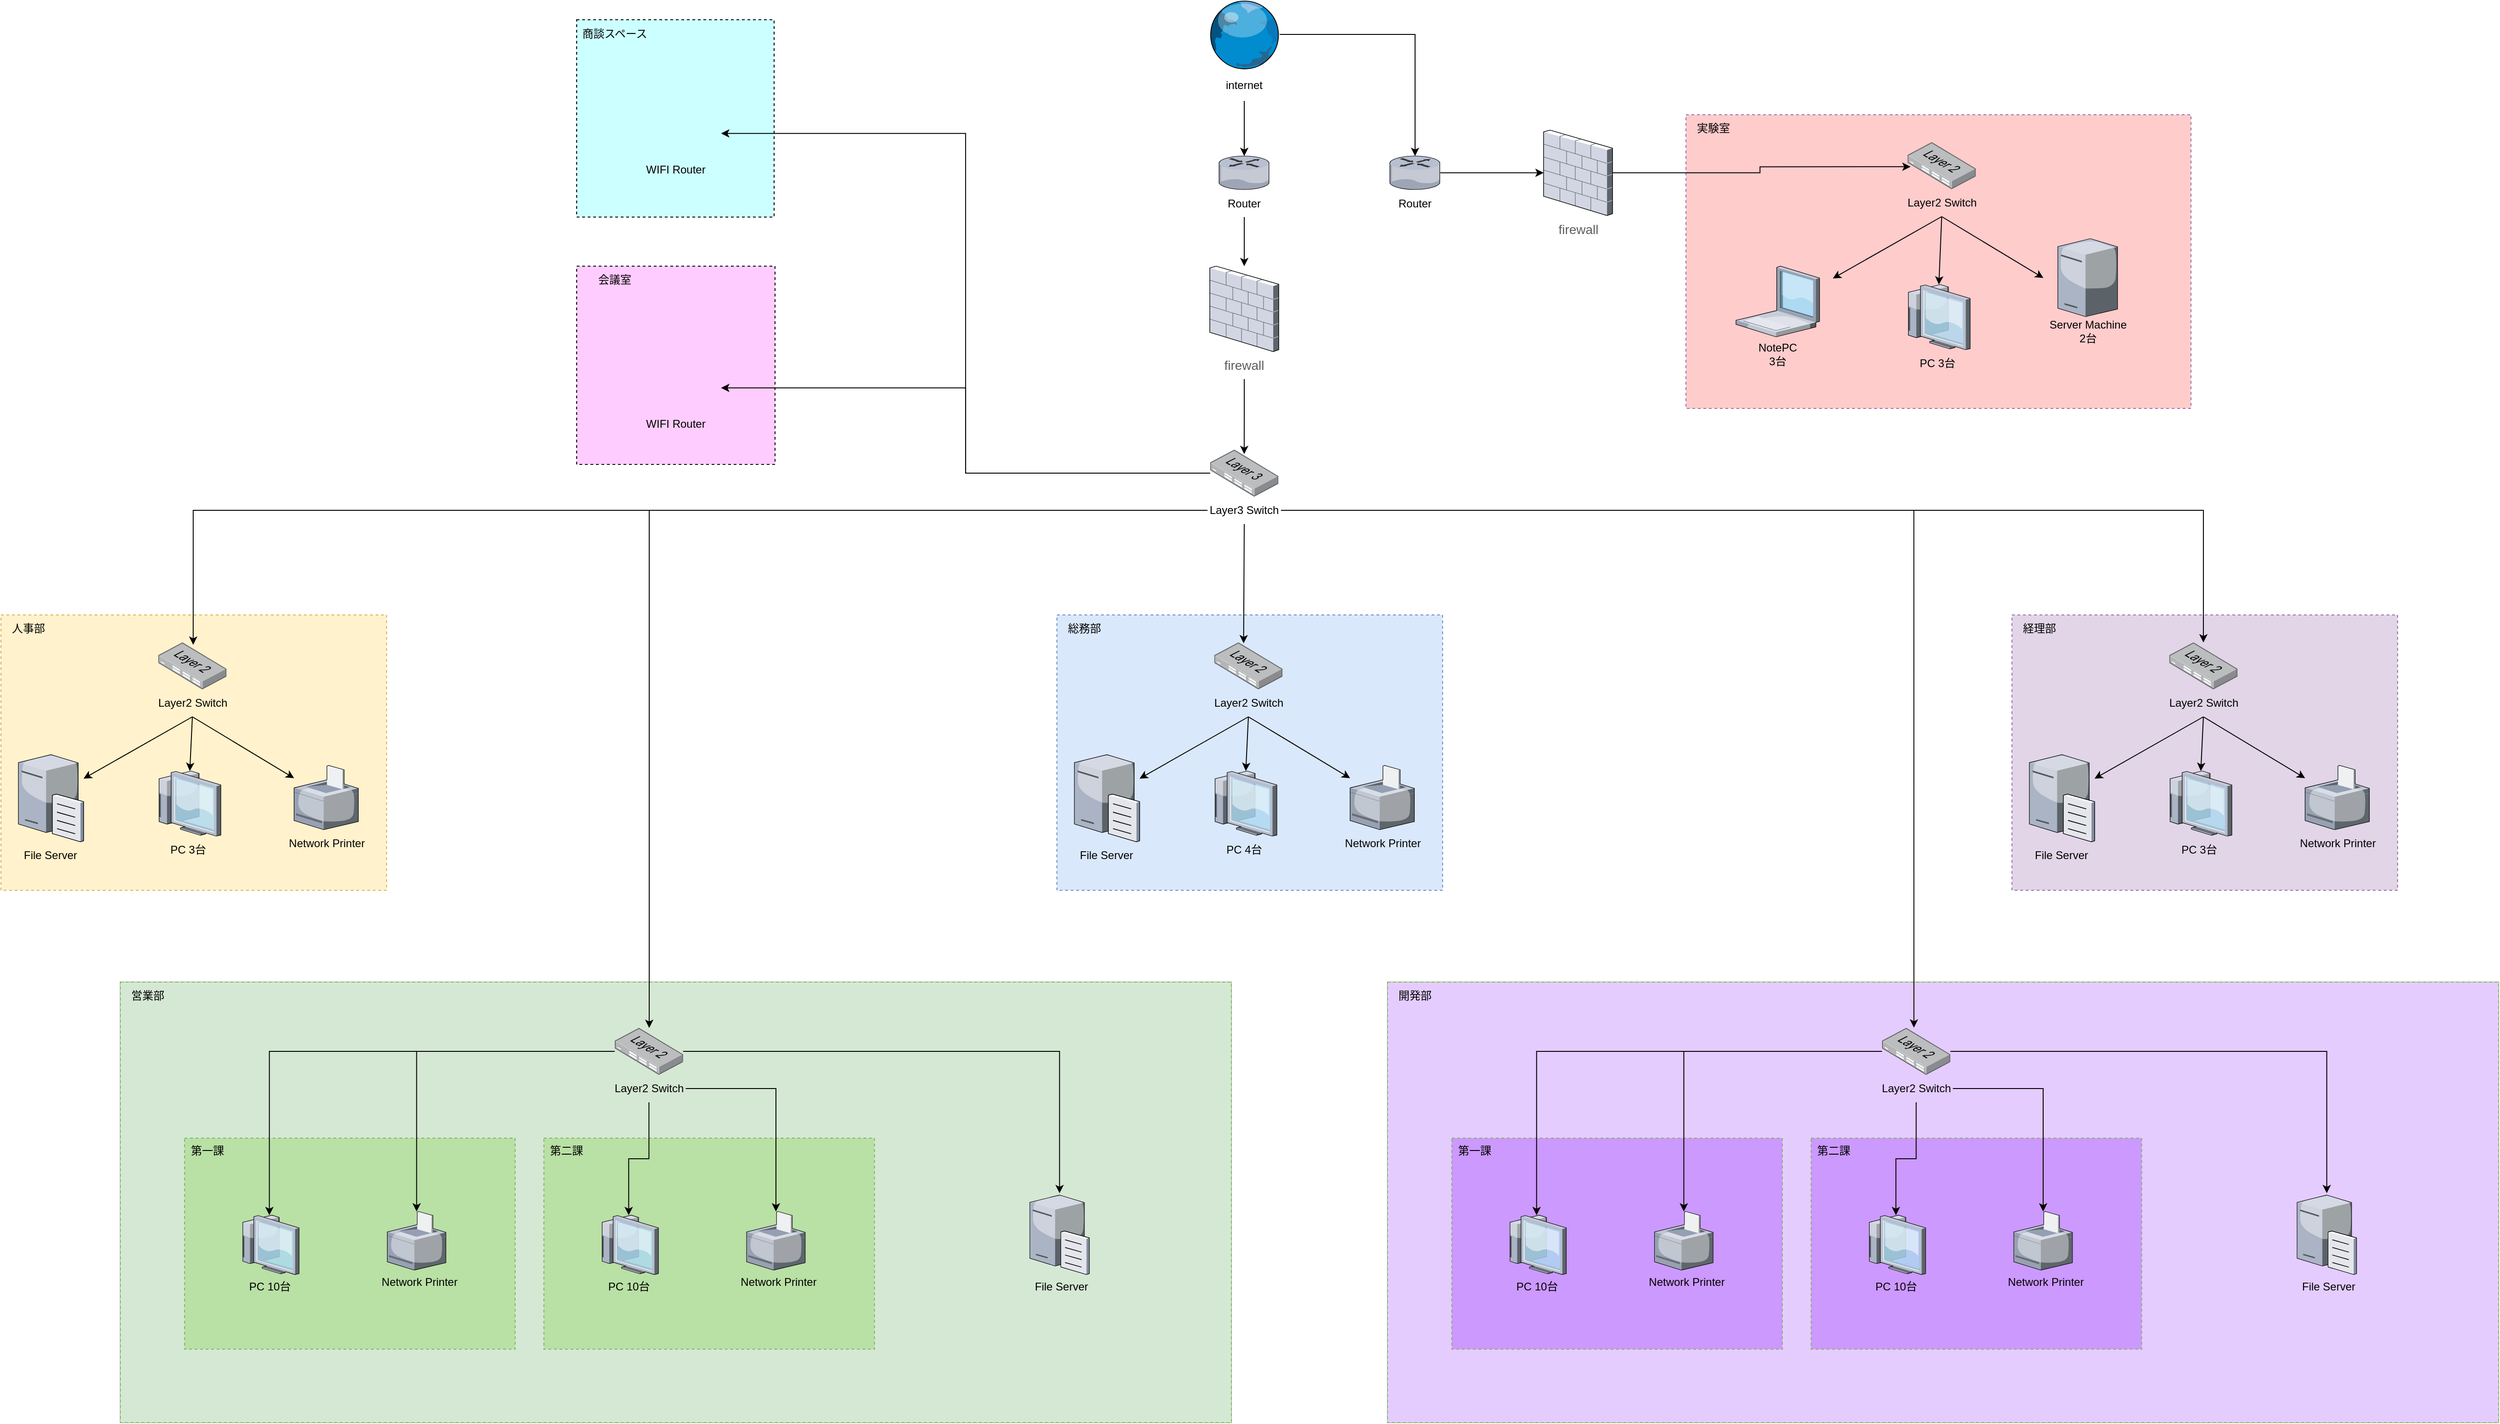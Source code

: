<mxfile version="26.0.4">
  <diagram name="第 1 页" id="IKAsNgudQ-va_i8T_Nu8">
    <mxGraphModel dx="5143" dy="1863" grid="1" gridSize="10" guides="1" tooltips="1" connect="1" arrows="1" fold="1" page="1" pageScale="1" pageWidth="827" pageHeight="1169" math="0" shadow="0">
      <root>
        <mxCell id="0" />
        <mxCell id="1" parent="0" />
        <mxCell id="ctNKX3Q5okMNMLX7ErLB-8" value="" style="group" vertex="1" connectable="0" parent="1">
          <mxGeometry x="376.5" y="580" width="75" height="123" as="geometry" />
        </mxCell>
        <mxCell id="ctNKX3Q5okMNMLX7ErLB-2" value="" style="verticalLabelPosition=bottom;sketch=0;aspect=fixed;html=1;verticalAlign=top;strokeColor=none;align=center;outlineConnect=0;shape=mxgraph.citrix.firewall;" vertex="1" parent="ctNKX3Q5okMNMLX7ErLB-8">
          <mxGeometry width="75" height="93" as="geometry" />
        </mxCell>
        <mxCell id="ctNKX3Q5okMNMLX7ErLB-7" value="&lt;span style=&quot;color: rgb(94, 94, 94); font-family: Arial, sans-serif; font-size: 14px; text-align: start; background-color: rgb(255, 255, 255);&quot;&gt;firewall&lt;/span&gt;" style="text;strokeColor=none;align=center;fillColor=none;html=1;verticalAlign=middle;whiteSpace=wrap;rounded=0;" vertex="1" parent="ctNKX3Q5okMNMLX7ErLB-8">
          <mxGeometry x="7.5" y="93" width="60" height="30" as="geometry" />
        </mxCell>
        <mxCell id="ctNKX3Q5okMNMLX7ErLB-9" value="" style="group" vertex="1" connectable="0" parent="1">
          <mxGeometry x="374" y="290" width="78.5" height="110" as="geometry" />
        </mxCell>
        <mxCell id="ctNKX3Q5okMNMLX7ErLB-1" value="" style="verticalLabelPosition=bottom;sketch=0;aspect=fixed;html=1;verticalAlign=top;strokeColor=none;align=center;outlineConnect=0;shape=mxgraph.citrix.globe;" vertex="1" parent="ctNKX3Q5okMNMLX7ErLB-9">
          <mxGeometry width="78.5" height="75" as="geometry" />
        </mxCell>
        <mxCell id="ctNKX3Q5okMNMLX7ErLB-5" value="internet" style="text;strokeColor=none;align=center;fillColor=none;html=1;verticalAlign=middle;whiteSpace=wrap;rounded=0;" vertex="1" parent="ctNKX3Q5okMNMLX7ErLB-9">
          <mxGeometry x="10" y="75" width="60" height="35" as="geometry" />
        </mxCell>
        <mxCell id="ctNKX3Q5okMNMLX7ErLB-12" value="" style="group" vertex="1" connectable="0" parent="1">
          <mxGeometry x="384" y="460" width="60" height="66.5" as="geometry" />
        </mxCell>
        <mxCell id="ctNKX3Q5okMNMLX7ErLB-10" value="" style="verticalLabelPosition=bottom;sketch=0;aspect=fixed;html=1;verticalAlign=top;strokeColor=none;align=center;outlineConnect=0;shape=mxgraph.citrix.router;" vertex="1" parent="ctNKX3Q5okMNMLX7ErLB-12">
          <mxGeometry x="2.5" width="55" height="36.5" as="geometry" />
        </mxCell>
        <mxCell id="ctNKX3Q5okMNMLX7ErLB-11" value="Router" style="text;strokeColor=none;align=center;fillColor=none;html=1;verticalAlign=middle;whiteSpace=wrap;rounded=0;" vertex="1" parent="ctNKX3Q5okMNMLX7ErLB-12">
          <mxGeometry y="36.5" width="60" height="30" as="geometry" />
        </mxCell>
        <mxCell id="ctNKX3Q5okMNMLX7ErLB-14" style="edgeStyle=orthogonalEdgeStyle;rounded=0;orthogonalLoop=1;jettySize=auto;html=1;exitX=0.5;exitY=1;exitDx=0;exitDy=0;" edge="1" parent="1" source="ctNKX3Q5okMNMLX7ErLB-5" target="ctNKX3Q5okMNMLX7ErLB-10">
          <mxGeometry relative="1" as="geometry" />
        </mxCell>
        <mxCell id="ctNKX3Q5okMNMLX7ErLB-15" style="edgeStyle=orthogonalEdgeStyle;rounded=0;orthogonalLoop=1;jettySize=auto;html=1;" edge="1" parent="1" source="ctNKX3Q5okMNMLX7ErLB-11" target="ctNKX3Q5okMNMLX7ErLB-2">
          <mxGeometry relative="1" as="geometry" />
        </mxCell>
        <mxCell id="ctNKX3Q5okMNMLX7ErLB-18" value="" style="group" vertex="1" connectable="0" parent="1">
          <mxGeometry x="374" y="780" width="80" height="81" as="geometry" />
        </mxCell>
        <mxCell id="ctNKX3Q5okMNMLX7ErLB-16" value="" style="image;points=[];aspect=fixed;html=1;align=center;shadow=0;dashed=0;image=img/lib/allied_telesis/switch/Switch_24_port_L3.svg;" vertex="1" parent="ctNKX3Q5okMNMLX7ErLB-18">
          <mxGeometry x="2.8" width="74.4" height="51" as="geometry" />
        </mxCell>
        <mxCell id="ctNKX3Q5okMNMLX7ErLB-17" value="Layer3 Switch" style="text;strokeColor=none;align=center;fillColor=none;html=1;verticalAlign=middle;whiteSpace=wrap;rounded=0;" vertex="1" parent="ctNKX3Q5okMNMLX7ErLB-18">
          <mxGeometry y="51" width="80" height="30" as="geometry" />
        </mxCell>
        <mxCell id="ctNKX3Q5okMNMLX7ErLB-19" style="edgeStyle=orthogonalEdgeStyle;rounded=0;orthogonalLoop=1;jettySize=auto;html=1;entryX=0.499;entryY=0.092;entryDx=0;entryDy=0;entryPerimeter=0;" edge="1" parent="1" source="ctNKX3Q5okMNMLX7ErLB-7" target="ctNKX3Q5okMNMLX7ErLB-16">
          <mxGeometry relative="1" as="geometry" />
        </mxCell>
        <mxCell id="ctNKX3Q5okMNMLX7ErLB-48" value="" style="group" vertex="1" connectable="0" parent="1">
          <mxGeometry x="-940" y="960" width="420" height="340" as="geometry" />
        </mxCell>
        <mxCell id="ctNKX3Q5okMNMLX7ErLB-38" value="" style="group" vertex="1" connectable="0" parent="ctNKX3Q5okMNMLX7ErLB-48">
          <mxGeometry width="420" height="340" as="geometry" />
        </mxCell>
        <mxCell id="ctNKX3Q5okMNMLX7ErLB-23" value="" style="rounded=0;whiteSpace=wrap;html=1;dashed=1;fillColor=#fff2cc;strokeColor=#d6b656;" vertex="1" parent="ctNKX3Q5okMNMLX7ErLB-38">
          <mxGeometry width="420" height="300" as="geometry" />
        </mxCell>
        <mxCell id="ctNKX3Q5okMNMLX7ErLB-24" value="人事部" style="text;strokeColor=none;align=center;fillColor=none;html=1;verticalAlign=middle;whiteSpace=wrap;rounded=0;" vertex="1" parent="ctNKX3Q5okMNMLX7ErLB-38">
          <mxGeometry width="60" height="30" as="geometry" />
        </mxCell>
        <mxCell id="ctNKX3Q5okMNMLX7ErLB-27" value="" style="group" vertex="1" connectable="0" parent="ctNKX3Q5okMNMLX7ErLB-38">
          <mxGeometry x="168.5" y="30" width="80" height="81" as="geometry" />
        </mxCell>
        <mxCell id="ctNKX3Q5okMNMLX7ErLB-20" value="" style="image;points=[];aspect=fixed;html=1;align=center;shadow=0;dashed=0;image=img/lib/allied_telesis/switch/Switch_24_port_L2.svg;" vertex="1" parent="ctNKX3Q5okMNMLX7ErLB-27">
          <mxGeometry x="2.8" width="74.4" height="51" as="geometry" />
        </mxCell>
        <mxCell id="ctNKX3Q5okMNMLX7ErLB-25" value="Layer2 Switch" style="text;strokeColor=none;align=center;fillColor=none;html=1;verticalAlign=middle;whiteSpace=wrap;rounded=0;" vertex="1" parent="ctNKX3Q5okMNMLX7ErLB-27">
          <mxGeometry y="51" width="80" height="30" as="geometry" />
        </mxCell>
        <mxCell id="ctNKX3Q5okMNMLX7ErLB-51" value="" style="group" vertex="1" connectable="0" parent="ctNKX3Q5okMNMLX7ErLB-38">
          <mxGeometry x="18.5" y="150" width="71.5" height="127" as="geometry" />
        </mxCell>
        <mxCell id="ctNKX3Q5okMNMLX7ErLB-50" value="" style="verticalLabelPosition=bottom;sketch=0;aspect=fixed;html=1;verticalAlign=top;strokeColor=none;align=center;outlineConnect=0;shape=mxgraph.citrix.file_server;" vertex="1" parent="ctNKX3Q5okMNMLX7ErLB-51">
          <mxGeometry x="0.5" width="71" height="97" as="geometry" />
        </mxCell>
        <mxCell id="ctNKX3Q5okMNMLX7ErLB-42" value="File Server" style="text;strokeColor=none;align=center;fillColor=none;html=1;verticalAlign=middle;whiteSpace=wrap;rounded=0;" vertex="1" parent="ctNKX3Q5okMNMLX7ErLB-51">
          <mxGeometry y="97" width="70" height="30" as="geometry" />
        </mxCell>
        <mxCell id="ctNKX3Q5okMNMLX7ErLB-54" value="" style="group" vertex="1" connectable="0" parent="ctNKX3Q5okMNMLX7ErLB-38">
          <mxGeometry x="168.5" y="170" width="71" height="101" as="geometry" />
        </mxCell>
        <mxCell id="ctNKX3Q5okMNMLX7ErLB-52" value="" style="verticalLabelPosition=bottom;sketch=0;aspect=fixed;html=1;verticalAlign=top;strokeColor=none;align=center;outlineConnect=0;shape=mxgraph.citrix.thin_client;" vertex="1" parent="ctNKX3Q5okMNMLX7ErLB-54">
          <mxGeometry width="71" height="71" as="geometry" />
        </mxCell>
        <mxCell id="ctNKX3Q5okMNMLX7ErLB-53" value="PC 3台" style="text;strokeColor=none;align=center;fillColor=none;html=1;verticalAlign=middle;whiteSpace=wrap;rounded=0;" vertex="1" parent="ctNKX3Q5okMNMLX7ErLB-54">
          <mxGeometry x="5.5" y="71" width="60" height="30" as="geometry" />
        </mxCell>
        <mxCell id="ctNKX3Q5okMNMLX7ErLB-59" value="" style="group" vertex="1" connectable="0" parent="ctNKX3Q5okMNMLX7ErLB-38">
          <mxGeometry x="308.5" y="164" width="91.5" height="100" as="geometry" />
        </mxCell>
        <mxCell id="ctNKX3Q5okMNMLX7ErLB-55" value="" style="verticalLabelPosition=bottom;sketch=0;aspect=fixed;html=1;verticalAlign=top;strokeColor=none;align=center;outlineConnect=0;shape=mxgraph.citrix.printer;" vertex="1" parent="ctNKX3Q5okMNMLX7ErLB-59">
          <mxGeometry x="10.75" width="70" height="70" as="geometry" />
        </mxCell>
        <mxCell id="ctNKX3Q5okMNMLX7ErLB-56" value="Network Printer" style="text;strokeColor=none;align=center;fillColor=none;html=1;verticalAlign=middle;whiteSpace=wrap;rounded=0;" vertex="1" parent="ctNKX3Q5okMNMLX7ErLB-59">
          <mxGeometry y="70" width="91.5" height="30" as="geometry" />
        </mxCell>
        <mxCell id="ctNKX3Q5okMNMLX7ErLB-67" value="" style="endArrow=classic;html=1;rounded=0;exitX=0.5;exitY=1;exitDx=0;exitDy=0;" edge="1" parent="ctNKX3Q5okMNMLX7ErLB-38" source="ctNKX3Q5okMNMLX7ErLB-25" target="ctNKX3Q5okMNMLX7ErLB-52">
          <mxGeometry width="50" height="50" relative="1" as="geometry">
            <mxPoint x="228.5" y="160" as="sourcePoint" />
            <mxPoint x="278.5" y="110" as="targetPoint" />
          </mxGeometry>
        </mxCell>
        <mxCell id="ctNKX3Q5okMNMLX7ErLB-72" value="" style="endArrow=classic;html=1;rounded=0;exitX=0.5;exitY=1;exitDx=0;exitDy=0;" edge="1" parent="ctNKX3Q5okMNMLX7ErLB-38" source="ctNKX3Q5okMNMLX7ErLB-25" target="ctNKX3Q5okMNMLX7ErLB-55">
          <mxGeometry width="50" height="50" relative="1" as="geometry">
            <mxPoint x="218.5" y="150" as="sourcePoint" />
            <mxPoint x="268.5" y="100" as="targetPoint" />
          </mxGeometry>
        </mxCell>
        <mxCell id="ctNKX3Q5okMNMLX7ErLB-71" value="" style="endArrow=classic;html=1;rounded=0;exitX=0.5;exitY=1;exitDx=0;exitDy=0;" edge="1" parent="ctNKX3Q5okMNMLX7ErLB-38" source="ctNKX3Q5okMNMLX7ErLB-25" target="ctNKX3Q5okMNMLX7ErLB-50">
          <mxGeometry width="50" height="50" relative="1" as="geometry">
            <mxPoint x="218.5" y="150" as="sourcePoint" />
            <mxPoint x="268.5" y="100" as="targetPoint" />
          </mxGeometry>
        </mxCell>
        <mxCell id="ctNKX3Q5okMNMLX7ErLB-60" style="edgeStyle=orthogonalEdgeStyle;rounded=0;orthogonalLoop=1;jettySize=auto;html=1;entryX=0.512;entryY=0.05;entryDx=0;entryDy=0;entryPerimeter=0;" edge="1" parent="1" source="ctNKX3Q5okMNMLX7ErLB-17" target="ctNKX3Q5okMNMLX7ErLB-20">
          <mxGeometry relative="1" as="geometry" />
        </mxCell>
        <mxCell id="ctNKX3Q5okMNMLX7ErLB-92" value="" style="group" vertex="1" connectable="0" parent="1">
          <mxGeometry x="220" y="970" width="420" height="340" as="geometry" />
        </mxCell>
        <mxCell id="ctNKX3Q5okMNMLX7ErLB-93" value="" style="group" vertex="1" connectable="0" parent="ctNKX3Q5okMNMLX7ErLB-92">
          <mxGeometry x="-10" y="-10" width="420" height="340" as="geometry" />
        </mxCell>
        <mxCell id="ctNKX3Q5okMNMLX7ErLB-94" value="" style="rounded=0;whiteSpace=wrap;html=1;dashed=1;fillColor=#dae8fc;strokeColor=#6c8ebf;" vertex="1" parent="ctNKX3Q5okMNMLX7ErLB-93">
          <mxGeometry width="420" height="300" as="geometry" />
        </mxCell>
        <mxCell id="ctNKX3Q5okMNMLX7ErLB-95" value="総務部" style="text;strokeColor=none;align=center;fillColor=none;html=1;verticalAlign=middle;whiteSpace=wrap;rounded=0;" vertex="1" parent="ctNKX3Q5okMNMLX7ErLB-93">
          <mxGeometry width="60" height="30" as="geometry" />
        </mxCell>
        <mxCell id="ctNKX3Q5okMNMLX7ErLB-96" value="" style="group" vertex="1" connectable="0" parent="ctNKX3Q5okMNMLX7ErLB-93">
          <mxGeometry x="168.5" y="30" width="80" height="81" as="geometry" />
        </mxCell>
        <mxCell id="ctNKX3Q5okMNMLX7ErLB-97" value="" style="image;points=[];aspect=fixed;html=1;align=center;shadow=0;dashed=0;image=img/lib/allied_telesis/switch/Switch_24_port_L2.svg;" vertex="1" parent="ctNKX3Q5okMNMLX7ErLB-96">
          <mxGeometry x="2.8" width="74.4" height="51" as="geometry" />
        </mxCell>
        <mxCell id="ctNKX3Q5okMNMLX7ErLB-98" value="Layer2 Switch" style="text;strokeColor=none;align=center;fillColor=none;html=1;verticalAlign=middle;whiteSpace=wrap;rounded=0;" vertex="1" parent="ctNKX3Q5okMNMLX7ErLB-96">
          <mxGeometry y="51" width="80" height="30" as="geometry" />
        </mxCell>
        <mxCell id="ctNKX3Q5okMNMLX7ErLB-99" value="" style="group" vertex="1" connectable="0" parent="ctNKX3Q5okMNMLX7ErLB-93">
          <mxGeometry x="18.5" y="150" width="71.5" height="127" as="geometry" />
        </mxCell>
        <mxCell id="ctNKX3Q5okMNMLX7ErLB-100" value="" style="verticalLabelPosition=bottom;sketch=0;aspect=fixed;html=1;verticalAlign=top;strokeColor=none;align=center;outlineConnect=0;shape=mxgraph.citrix.file_server;" vertex="1" parent="ctNKX3Q5okMNMLX7ErLB-99">
          <mxGeometry x="0.5" width="71" height="97" as="geometry" />
        </mxCell>
        <mxCell id="ctNKX3Q5okMNMLX7ErLB-101" value="File Server" style="text;strokeColor=none;align=center;fillColor=none;html=1;verticalAlign=middle;whiteSpace=wrap;rounded=0;" vertex="1" parent="ctNKX3Q5okMNMLX7ErLB-99">
          <mxGeometry y="97" width="70" height="30" as="geometry" />
        </mxCell>
        <mxCell id="ctNKX3Q5okMNMLX7ErLB-102" value="" style="group" vertex="1" connectable="0" parent="ctNKX3Q5okMNMLX7ErLB-93">
          <mxGeometry x="168.5" y="170" width="71" height="101" as="geometry" />
        </mxCell>
        <mxCell id="ctNKX3Q5okMNMLX7ErLB-103" value="" style="verticalLabelPosition=bottom;sketch=0;aspect=fixed;html=1;verticalAlign=top;strokeColor=none;align=center;outlineConnect=0;shape=mxgraph.citrix.thin_client;" vertex="1" parent="ctNKX3Q5okMNMLX7ErLB-102">
          <mxGeometry width="71" height="71" as="geometry" />
        </mxCell>
        <mxCell id="ctNKX3Q5okMNMLX7ErLB-104" value="PC 4台" style="text;strokeColor=none;align=center;fillColor=none;html=1;verticalAlign=middle;whiteSpace=wrap;rounded=0;" vertex="1" parent="ctNKX3Q5okMNMLX7ErLB-102">
          <mxGeometry x="5.5" y="71" width="60" height="30" as="geometry" />
        </mxCell>
        <mxCell id="ctNKX3Q5okMNMLX7ErLB-105" value="" style="group" vertex="1" connectable="0" parent="ctNKX3Q5okMNMLX7ErLB-93">
          <mxGeometry x="308.5" y="164" width="91.5" height="100" as="geometry" />
        </mxCell>
        <mxCell id="ctNKX3Q5okMNMLX7ErLB-106" value="" style="verticalLabelPosition=bottom;sketch=0;aspect=fixed;html=1;verticalAlign=top;strokeColor=none;align=center;outlineConnect=0;shape=mxgraph.citrix.printer;" vertex="1" parent="ctNKX3Q5okMNMLX7ErLB-105">
          <mxGeometry x="10.75" width="70" height="70" as="geometry" />
        </mxCell>
        <mxCell id="ctNKX3Q5okMNMLX7ErLB-107" value="Network Printer" style="text;strokeColor=none;align=center;fillColor=none;html=1;verticalAlign=middle;whiteSpace=wrap;rounded=0;" vertex="1" parent="ctNKX3Q5okMNMLX7ErLB-105">
          <mxGeometry y="70" width="91.5" height="30" as="geometry" />
        </mxCell>
        <mxCell id="ctNKX3Q5okMNMLX7ErLB-108" value="" style="endArrow=classic;html=1;rounded=0;exitX=0.5;exitY=1;exitDx=0;exitDy=0;" edge="1" parent="ctNKX3Q5okMNMLX7ErLB-93" source="ctNKX3Q5okMNMLX7ErLB-98" target="ctNKX3Q5okMNMLX7ErLB-103">
          <mxGeometry width="50" height="50" relative="1" as="geometry">
            <mxPoint x="228.5" y="160" as="sourcePoint" />
            <mxPoint x="278.5" y="110" as="targetPoint" />
          </mxGeometry>
        </mxCell>
        <mxCell id="ctNKX3Q5okMNMLX7ErLB-109" value="" style="endArrow=classic;html=1;rounded=0;exitX=0.5;exitY=1;exitDx=0;exitDy=0;" edge="1" parent="ctNKX3Q5okMNMLX7ErLB-93" source="ctNKX3Q5okMNMLX7ErLB-98" target="ctNKX3Q5okMNMLX7ErLB-106">
          <mxGeometry width="50" height="50" relative="1" as="geometry">
            <mxPoint x="218.5" y="150" as="sourcePoint" />
            <mxPoint x="268.5" y="100" as="targetPoint" />
          </mxGeometry>
        </mxCell>
        <mxCell id="ctNKX3Q5okMNMLX7ErLB-110" value="" style="endArrow=classic;html=1;rounded=0;exitX=0.5;exitY=1;exitDx=0;exitDy=0;" edge="1" parent="ctNKX3Q5okMNMLX7ErLB-93" source="ctNKX3Q5okMNMLX7ErLB-98" target="ctNKX3Q5okMNMLX7ErLB-100">
          <mxGeometry width="50" height="50" relative="1" as="geometry">
            <mxPoint x="218.5" y="150" as="sourcePoint" />
            <mxPoint x="268.5" y="100" as="targetPoint" />
          </mxGeometry>
        </mxCell>
        <mxCell id="ctNKX3Q5okMNMLX7ErLB-112" value="" style="group" vertex="1" connectable="0" parent="1">
          <mxGeometry x="1250" y="960" width="420" height="340" as="geometry" />
        </mxCell>
        <mxCell id="ctNKX3Q5okMNMLX7ErLB-113" value="" style="group" vertex="1" connectable="0" parent="ctNKX3Q5okMNMLX7ErLB-112">
          <mxGeometry width="420" height="340" as="geometry" />
        </mxCell>
        <mxCell id="ctNKX3Q5okMNMLX7ErLB-114" value="" style="rounded=0;whiteSpace=wrap;html=1;dashed=1;fillColor=#e1d5e7;strokeColor=#9673a6;" vertex="1" parent="ctNKX3Q5okMNMLX7ErLB-113">
          <mxGeometry width="420" height="300" as="geometry" />
        </mxCell>
        <mxCell id="ctNKX3Q5okMNMLX7ErLB-115" value="経理部" style="text;strokeColor=none;align=center;fillColor=none;html=1;verticalAlign=middle;whiteSpace=wrap;rounded=0;" vertex="1" parent="ctNKX3Q5okMNMLX7ErLB-113">
          <mxGeometry width="60" height="30" as="geometry" />
        </mxCell>
        <mxCell id="ctNKX3Q5okMNMLX7ErLB-116" value="" style="group" vertex="1" connectable="0" parent="ctNKX3Q5okMNMLX7ErLB-113">
          <mxGeometry x="168.5" y="30" width="80" height="81" as="geometry" />
        </mxCell>
        <mxCell id="ctNKX3Q5okMNMLX7ErLB-117" value="" style="image;points=[];aspect=fixed;html=1;align=center;shadow=0;dashed=0;image=img/lib/allied_telesis/switch/Switch_24_port_L2.svg;" vertex="1" parent="ctNKX3Q5okMNMLX7ErLB-116">
          <mxGeometry x="2.8" width="74.4" height="51" as="geometry" />
        </mxCell>
        <mxCell id="ctNKX3Q5okMNMLX7ErLB-118" value="Layer2 Switch" style="text;strokeColor=none;align=center;fillColor=none;html=1;verticalAlign=middle;whiteSpace=wrap;rounded=0;" vertex="1" parent="ctNKX3Q5okMNMLX7ErLB-116">
          <mxGeometry y="51" width="80" height="30" as="geometry" />
        </mxCell>
        <mxCell id="ctNKX3Q5okMNMLX7ErLB-119" value="" style="group" vertex="1" connectable="0" parent="ctNKX3Q5okMNMLX7ErLB-113">
          <mxGeometry x="18.5" y="150" width="71.5" height="127" as="geometry" />
        </mxCell>
        <mxCell id="ctNKX3Q5okMNMLX7ErLB-120" value="" style="verticalLabelPosition=bottom;sketch=0;aspect=fixed;html=1;verticalAlign=top;strokeColor=none;align=center;outlineConnect=0;shape=mxgraph.citrix.file_server;" vertex="1" parent="ctNKX3Q5okMNMLX7ErLB-119">
          <mxGeometry x="0.5" width="71" height="97" as="geometry" />
        </mxCell>
        <mxCell id="ctNKX3Q5okMNMLX7ErLB-121" value="File Server" style="text;strokeColor=none;align=center;fillColor=none;html=1;verticalAlign=middle;whiteSpace=wrap;rounded=0;" vertex="1" parent="ctNKX3Q5okMNMLX7ErLB-119">
          <mxGeometry y="97" width="70" height="30" as="geometry" />
        </mxCell>
        <mxCell id="ctNKX3Q5okMNMLX7ErLB-122" value="" style="group" vertex="1" connectable="0" parent="ctNKX3Q5okMNMLX7ErLB-113">
          <mxGeometry x="168.5" y="170" width="71" height="101" as="geometry" />
        </mxCell>
        <mxCell id="ctNKX3Q5okMNMLX7ErLB-123" value="" style="verticalLabelPosition=bottom;sketch=0;aspect=fixed;html=1;verticalAlign=top;strokeColor=none;align=center;outlineConnect=0;shape=mxgraph.citrix.thin_client;" vertex="1" parent="ctNKX3Q5okMNMLX7ErLB-122">
          <mxGeometry width="71" height="71" as="geometry" />
        </mxCell>
        <mxCell id="ctNKX3Q5okMNMLX7ErLB-124" value="PC 3台" style="text;strokeColor=none;align=center;fillColor=none;html=1;verticalAlign=middle;whiteSpace=wrap;rounded=0;" vertex="1" parent="ctNKX3Q5okMNMLX7ErLB-122">
          <mxGeometry x="5.5" y="71" width="60" height="30" as="geometry" />
        </mxCell>
        <mxCell id="ctNKX3Q5okMNMLX7ErLB-125" value="" style="group" vertex="1" connectable="0" parent="ctNKX3Q5okMNMLX7ErLB-113">
          <mxGeometry x="308.5" y="164" width="91.5" height="100" as="geometry" />
        </mxCell>
        <mxCell id="ctNKX3Q5okMNMLX7ErLB-126" value="" style="verticalLabelPosition=bottom;sketch=0;aspect=fixed;html=1;verticalAlign=top;strokeColor=none;align=center;outlineConnect=0;shape=mxgraph.citrix.printer;" vertex="1" parent="ctNKX3Q5okMNMLX7ErLB-125">
          <mxGeometry x="10.75" width="70" height="70" as="geometry" />
        </mxCell>
        <mxCell id="ctNKX3Q5okMNMLX7ErLB-127" value="Network Printer" style="text;strokeColor=none;align=center;fillColor=none;html=1;verticalAlign=middle;whiteSpace=wrap;rounded=0;" vertex="1" parent="ctNKX3Q5okMNMLX7ErLB-125">
          <mxGeometry y="70" width="91.5" height="30" as="geometry" />
        </mxCell>
        <mxCell id="ctNKX3Q5okMNMLX7ErLB-128" value="" style="endArrow=classic;html=1;rounded=0;exitX=0.5;exitY=1;exitDx=0;exitDy=0;" edge="1" parent="ctNKX3Q5okMNMLX7ErLB-113" source="ctNKX3Q5okMNMLX7ErLB-118" target="ctNKX3Q5okMNMLX7ErLB-123">
          <mxGeometry width="50" height="50" relative="1" as="geometry">
            <mxPoint x="228.5" y="160" as="sourcePoint" />
            <mxPoint x="278.5" y="110" as="targetPoint" />
          </mxGeometry>
        </mxCell>
        <mxCell id="ctNKX3Q5okMNMLX7ErLB-129" value="" style="endArrow=classic;html=1;rounded=0;exitX=0.5;exitY=1;exitDx=0;exitDy=0;" edge="1" parent="ctNKX3Q5okMNMLX7ErLB-113" source="ctNKX3Q5okMNMLX7ErLB-118" target="ctNKX3Q5okMNMLX7ErLB-126">
          <mxGeometry width="50" height="50" relative="1" as="geometry">
            <mxPoint x="218.5" y="150" as="sourcePoint" />
            <mxPoint x="268.5" y="100" as="targetPoint" />
          </mxGeometry>
        </mxCell>
        <mxCell id="ctNKX3Q5okMNMLX7ErLB-130" value="" style="endArrow=classic;html=1;rounded=0;exitX=0.5;exitY=1;exitDx=0;exitDy=0;" edge="1" parent="ctNKX3Q5okMNMLX7ErLB-113" source="ctNKX3Q5okMNMLX7ErLB-118" target="ctNKX3Q5okMNMLX7ErLB-120">
          <mxGeometry width="50" height="50" relative="1" as="geometry">
            <mxPoint x="218.5" y="150" as="sourcePoint" />
            <mxPoint x="268.5" y="100" as="targetPoint" />
          </mxGeometry>
        </mxCell>
        <mxCell id="ctNKX3Q5okMNMLX7ErLB-131" style="edgeStyle=orthogonalEdgeStyle;rounded=0;orthogonalLoop=1;jettySize=auto;html=1;" edge="1" parent="1" source="ctNKX3Q5okMNMLX7ErLB-17" target="ctNKX3Q5okMNMLX7ErLB-117">
          <mxGeometry relative="1" as="geometry" />
        </mxCell>
        <mxCell id="ctNKX3Q5okMNMLX7ErLB-132" value="" style="endArrow=classic;html=1;rounded=0;exitX=0.5;exitY=1;exitDx=0;exitDy=0;entryX=0.43;entryY=0.018;entryDx=0;entryDy=0;entryPerimeter=0;" edge="1" parent="1" source="ctNKX3Q5okMNMLX7ErLB-17" target="ctNKX3Q5okMNMLX7ErLB-97">
          <mxGeometry width="50" height="50" relative="1" as="geometry">
            <mxPoint x="270" y="1030" as="sourcePoint" />
            <mxPoint x="320" y="980" as="targetPoint" />
          </mxGeometry>
        </mxCell>
        <mxCell id="ctNKX3Q5okMNMLX7ErLB-225" value="" style="group;fillColor=#d5e8d4;strokeColor=#82b366;" vertex="1" connectable="0" parent="1">
          <mxGeometry x="-810" y="1360" width="1210" height="480" as="geometry" />
        </mxCell>
        <mxCell id="ctNKX3Q5okMNMLX7ErLB-134" value="" style="rounded=0;whiteSpace=wrap;html=1;fillColor=#d5e8d4;strokeColor=#82b366;dashed=1;" vertex="1" parent="ctNKX3Q5okMNMLX7ErLB-225">
          <mxGeometry width="1210" height="480" as="geometry" />
        </mxCell>
        <mxCell id="ctNKX3Q5okMNMLX7ErLB-154" value="営業部" style="text;strokeColor=none;align=center;fillColor=none;html=1;verticalAlign=middle;whiteSpace=wrap;rounded=0;" vertex="1" parent="ctNKX3Q5okMNMLX7ErLB-225">
          <mxGeometry width="60" height="30" as="geometry" />
        </mxCell>
        <mxCell id="ctNKX3Q5okMNMLX7ErLB-155" value="" style="group" vertex="1" connectable="0" parent="ctNKX3Q5okMNMLX7ErLB-225">
          <mxGeometry x="70" y="170" width="420" height="310" as="geometry" />
        </mxCell>
        <mxCell id="ctNKX3Q5okMNMLX7ErLB-156" value="" style="group" vertex="1" connectable="0" parent="ctNKX3Q5okMNMLX7ErLB-155">
          <mxGeometry width="420" height="310" as="geometry" />
        </mxCell>
        <mxCell id="ctNKX3Q5okMNMLX7ErLB-157" value="" style="rounded=0;whiteSpace=wrap;html=1;dashed=1;fillColor=#B9E0A5;strokeColor=#82b366;" vertex="1" parent="ctNKX3Q5okMNMLX7ErLB-156">
          <mxGeometry width="360" height="230" as="geometry" />
        </mxCell>
        <mxCell id="ctNKX3Q5okMNMLX7ErLB-158" value="第一課" style="text;strokeColor=none;align=center;fillColor=none;html=1;verticalAlign=middle;whiteSpace=wrap;rounded=0;" vertex="1" parent="ctNKX3Q5okMNMLX7ErLB-156">
          <mxGeometry width="50" height="27.35" as="geometry" />
        </mxCell>
        <mxCell id="ctNKX3Q5okMNMLX7ErLB-165" value="" style="group" vertex="1" connectable="0" parent="ctNKX3Q5okMNMLX7ErLB-156">
          <mxGeometry x="60" y="83.96" width="71" height="92.088" as="geometry" />
        </mxCell>
        <mxCell id="ctNKX3Q5okMNMLX7ErLB-202" value="" style="group" vertex="1" connectable="0" parent="ctNKX3Q5okMNMLX7ErLB-165">
          <mxGeometry width="65.5" height="92.088" as="geometry" />
        </mxCell>
        <mxCell id="ctNKX3Q5okMNMLX7ErLB-166" value="" style="verticalLabelPosition=bottom;sketch=0;aspect=fixed;html=1;verticalAlign=top;strokeColor=none;align=center;outlineConnect=0;shape=mxgraph.citrix.thin_client;" vertex="1" parent="ctNKX3Q5okMNMLX7ErLB-202">
          <mxGeometry width="64.735" height="64.735" as="geometry" />
        </mxCell>
        <mxCell id="ctNKX3Q5okMNMLX7ErLB-167" value="PC 10台" style="text;strokeColor=none;align=center;fillColor=none;html=1;verticalAlign=middle;whiteSpace=wrap;rounded=0;" vertex="1" parent="ctNKX3Q5okMNMLX7ErLB-202">
          <mxGeometry x="2.75" y="64.735" width="60" height="27.353" as="geometry" />
        </mxCell>
        <mxCell id="ctNKX3Q5okMNMLX7ErLB-168" value="" style="group" vertex="1" connectable="0" parent="ctNKX3Q5okMNMLX7ErLB-156">
          <mxGeometry x="210" y="79.999" width="91.5" height="91.176" as="geometry" />
        </mxCell>
        <mxCell id="ctNKX3Q5okMNMLX7ErLB-169" value="" style="verticalLabelPosition=bottom;sketch=0;aspect=fixed;html=1;verticalAlign=top;strokeColor=none;align=center;outlineConnect=0;shape=mxgraph.citrix.printer;" vertex="1" parent="ctNKX3Q5okMNMLX7ErLB-168">
          <mxGeometry x="10.75" width="63.824" height="63.824" as="geometry" />
        </mxCell>
        <mxCell id="ctNKX3Q5okMNMLX7ErLB-170" value="Network Printer" style="text;strokeColor=none;align=center;fillColor=none;html=1;verticalAlign=middle;whiteSpace=wrap;rounded=0;" vertex="1" parent="ctNKX3Q5okMNMLX7ErLB-168">
          <mxGeometry y="63.824" width="91.5" height="27.353" as="geometry" />
        </mxCell>
        <mxCell id="ctNKX3Q5okMNMLX7ErLB-178" value="" style="group" vertex="1" connectable="0" parent="ctNKX3Q5okMNMLX7ErLB-225">
          <mxGeometry x="535.7" y="50" width="80" height="81" as="geometry" />
        </mxCell>
        <mxCell id="ctNKX3Q5okMNMLX7ErLB-197" value="" style="group" vertex="1" connectable="0" parent="ctNKX3Q5okMNMLX7ErLB-178">
          <mxGeometry width="80" height="81" as="geometry" />
        </mxCell>
        <mxCell id="ctNKX3Q5okMNMLX7ErLB-179" value="" style="image;points=[];aspect=fixed;html=1;align=center;shadow=0;dashed=0;image=img/lib/allied_telesis/switch/Switch_24_port_L2.svg;" vertex="1" parent="ctNKX3Q5okMNMLX7ErLB-197">
          <mxGeometry x="2.8" width="74.4" height="51" as="geometry" />
        </mxCell>
        <mxCell id="ctNKX3Q5okMNMLX7ErLB-180" value="Layer2 Switch" style="text;strokeColor=none;align=center;fillColor=none;html=1;verticalAlign=middle;whiteSpace=wrap;rounded=0;" vertex="1" parent="ctNKX3Q5okMNMLX7ErLB-197">
          <mxGeometry y="51" width="80" height="30" as="geometry" />
        </mxCell>
        <mxCell id="ctNKX3Q5okMNMLX7ErLB-198" value="" style="group" vertex="1" connectable="0" parent="ctNKX3Q5okMNMLX7ErLB-225">
          <mxGeometry x="990" y="230.005" width="70" height="115.794" as="geometry" />
        </mxCell>
        <mxCell id="ctNKX3Q5okMNMLX7ErLB-163" value="" style="verticalLabelPosition=bottom;sketch=0;aspect=fixed;html=1;verticalAlign=top;strokeColor=none;align=center;outlineConnect=0;shape=mxgraph.citrix.file_server;" vertex="1" parent="ctNKX3Q5okMNMLX7ErLB-198">
          <mxGeometry x="0.5" width="64.735" height="88.441" as="geometry" />
        </mxCell>
        <mxCell id="ctNKX3Q5okMNMLX7ErLB-164" value="File Server" style="text;strokeColor=none;align=center;fillColor=none;html=1;verticalAlign=middle;whiteSpace=wrap;rounded=0;" vertex="1" parent="ctNKX3Q5okMNMLX7ErLB-198">
          <mxGeometry y="88.441" width="70" height="27.353" as="geometry" />
        </mxCell>
        <mxCell id="ctNKX3Q5okMNMLX7ErLB-214" value="" style="group" vertex="1" connectable="0" parent="ctNKX3Q5okMNMLX7ErLB-225">
          <mxGeometry x="461.3" y="170" width="420" height="310" as="geometry" />
        </mxCell>
        <mxCell id="ctNKX3Q5okMNMLX7ErLB-215" value="" style="group" vertex="1" connectable="0" parent="ctNKX3Q5okMNMLX7ErLB-214">
          <mxGeometry width="420" height="310" as="geometry" />
        </mxCell>
        <mxCell id="ctNKX3Q5okMNMLX7ErLB-216" value="" style="rounded=0;whiteSpace=wrap;html=1;dashed=1;fillColor=#B9E0A5;strokeColor=#82b366;" vertex="1" parent="ctNKX3Q5okMNMLX7ErLB-215">
          <mxGeometry width="360" height="230" as="geometry" />
        </mxCell>
        <mxCell id="ctNKX3Q5okMNMLX7ErLB-217" value="第二課" style="text;strokeColor=none;align=center;fillColor=none;html=1;verticalAlign=middle;whiteSpace=wrap;rounded=0;" vertex="1" parent="ctNKX3Q5okMNMLX7ErLB-215">
          <mxGeometry width="50" height="27.35" as="geometry" />
        </mxCell>
        <mxCell id="ctNKX3Q5okMNMLX7ErLB-218" value="" style="group" vertex="1" connectable="0" parent="ctNKX3Q5okMNMLX7ErLB-215">
          <mxGeometry x="60" y="83.96" width="71" height="92.088" as="geometry" />
        </mxCell>
        <mxCell id="ctNKX3Q5okMNMLX7ErLB-219" value="" style="group" vertex="1" connectable="0" parent="ctNKX3Q5okMNMLX7ErLB-218">
          <mxGeometry width="65.5" height="92.088" as="geometry" />
        </mxCell>
        <mxCell id="ctNKX3Q5okMNMLX7ErLB-220" value="" style="verticalLabelPosition=bottom;sketch=0;aspect=fixed;html=1;verticalAlign=top;strokeColor=none;align=center;outlineConnect=0;shape=mxgraph.citrix.thin_client;" vertex="1" parent="ctNKX3Q5okMNMLX7ErLB-219">
          <mxGeometry width="64.735" height="64.735" as="geometry" />
        </mxCell>
        <mxCell id="ctNKX3Q5okMNMLX7ErLB-221" value="PC 10台" style="text;strokeColor=none;align=center;fillColor=none;html=1;verticalAlign=middle;whiteSpace=wrap;rounded=0;" vertex="1" parent="ctNKX3Q5okMNMLX7ErLB-219">
          <mxGeometry x="2.75" y="64.735" width="60" height="27.353" as="geometry" />
        </mxCell>
        <mxCell id="ctNKX3Q5okMNMLX7ErLB-222" value="" style="group" vertex="1" connectable="0" parent="ctNKX3Q5okMNMLX7ErLB-215">
          <mxGeometry x="210" y="79.999" width="91.5" height="91.176" as="geometry" />
        </mxCell>
        <mxCell id="ctNKX3Q5okMNMLX7ErLB-223" value="" style="verticalLabelPosition=bottom;sketch=0;aspect=fixed;html=1;verticalAlign=top;strokeColor=none;align=center;outlineConnect=0;shape=mxgraph.citrix.printer;" vertex="1" parent="ctNKX3Q5okMNMLX7ErLB-222">
          <mxGeometry x="10.75" width="63.824" height="63.824" as="geometry" />
        </mxCell>
        <mxCell id="ctNKX3Q5okMNMLX7ErLB-224" value="Network Printer" style="text;strokeColor=none;align=center;fillColor=none;html=1;verticalAlign=middle;whiteSpace=wrap;rounded=0;" vertex="1" parent="ctNKX3Q5okMNMLX7ErLB-222">
          <mxGeometry y="63.824" width="91.5" height="27.353" as="geometry" />
        </mxCell>
        <mxCell id="ctNKX3Q5okMNMLX7ErLB-380" style="edgeStyle=orthogonalEdgeStyle;rounded=0;orthogonalLoop=1;jettySize=auto;html=1;" edge="1" parent="ctNKX3Q5okMNMLX7ErLB-225" source="ctNKX3Q5okMNMLX7ErLB-179" target="ctNKX3Q5okMNMLX7ErLB-166">
          <mxGeometry relative="1" as="geometry" />
        </mxCell>
        <mxCell id="ctNKX3Q5okMNMLX7ErLB-381" style="edgeStyle=orthogonalEdgeStyle;rounded=0;orthogonalLoop=1;jettySize=auto;html=1;" edge="1" parent="ctNKX3Q5okMNMLX7ErLB-225" source="ctNKX3Q5okMNMLX7ErLB-179" target="ctNKX3Q5okMNMLX7ErLB-169">
          <mxGeometry relative="1" as="geometry" />
        </mxCell>
        <mxCell id="ctNKX3Q5okMNMLX7ErLB-382" style="edgeStyle=orthogonalEdgeStyle;rounded=0;orthogonalLoop=1;jettySize=auto;html=1;" edge="1" parent="ctNKX3Q5okMNMLX7ErLB-225" source="ctNKX3Q5okMNMLX7ErLB-180" target="ctNKX3Q5okMNMLX7ErLB-220">
          <mxGeometry relative="1" as="geometry" />
        </mxCell>
        <mxCell id="ctNKX3Q5okMNMLX7ErLB-383" style="edgeStyle=orthogonalEdgeStyle;rounded=0;orthogonalLoop=1;jettySize=auto;html=1;" edge="1" parent="ctNKX3Q5okMNMLX7ErLB-225" source="ctNKX3Q5okMNMLX7ErLB-180" target="ctNKX3Q5okMNMLX7ErLB-223">
          <mxGeometry relative="1" as="geometry" />
        </mxCell>
        <mxCell id="ctNKX3Q5okMNMLX7ErLB-384" style="edgeStyle=orthogonalEdgeStyle;rounded=0;orthogonalLoop=1;jettySize=auto;html=1;" edge="1" parent="ctNKX3Q5okMNMLX7ErLB-225" source="ctNKX3Q5okMNMLX7ErLB-179" target="ctNKX3Q5okMNMLX7ErLB-163">
          <mxGeometry relative="1" as="geometry" />
        </mxCell>
        <mxCell id="ctNKX3Q5okMNMLX7ErLB-227" style="edgeStyle=orthogonalEdgeStyle;rounded=0;orthogonalLoop=1;jettySize=auto;html=1;" edge="1" parent="1" source="ctNKX3Q5okMNMLX7ErLB-17">
          <mxGeometry relative="1" as="geometry">
            <mxPoint x="-234" y="1410" as="targetPoint" />
            <Array as="points">
              <mxPoint x="-234" y="846" />
            </Array>
          </mxGeometry>
        </mxCell>
        <mxCell id="ctNKX3Q5okMNMLX7ErLB-385" value="" style="group;fillColor=#d5e8d4;strokeColor=#82b366;" vertex="1" connectable="0" parent="1">
          <mxGeometry x="570" y="1360" width="1210" height="480" as="geometry" />
        </mxCell>
        <mxCell id="ctNKX3Q5okMNMLX7ErLB-386" value="" style="rounded=0;whiteSpace=wrap;html=1;fillColor=#E5CCFF;strokeColor=#82b366;dashed=1;" vertex="1" parent="ctNKX3Q5okMNMLX7ErLB-385">
          <mxGeometry width="1210" height="480" as="geometry" />
        </mxCell>
        <mxCell id="ctNKX3Q5okMNMLX7ErLB-387" value="開発部" style="text;strokeColor=none;align=center;fillColor=none;html=1;verticalAlign=middle;whiteSpace=wrap;rounded=0;" vertex="1" parent="ctNKX3Q5okMNMLX7ErLB-385">
          <mxGeometry width="60" height="30" as="geometry" />
        </mxCell>
        <mxCell id="ctNKX3Q5okMNMLX7ErLB-388" value="" style="group" vertex="1" connectable="0" parent="ctNKX3Q5okMNMLX7ErLB-385">
          <mxGeometry x="70" y="170" width="420" height="310" as="geometry" />
        </mxCell>
        <mxCell id="ctNKX3Q5okMNMLX7ErLB-389" value="" style="group" vertex="1" connectable="0" parent="ctNKX3Q5okMNMLX7ErLB-388">
          <mxGeometry width="420" height="310" as="geometry" />
        </mxCell>
        <mxCell id="ctNKX3Q5okMNMLX7ErLB-390" value="" style="rounded=0;whiteSpace=wrap;html=1;dashed=1;fillColor=#CC99FF;strokeColor=#82b366;" vertex="1" parent="ctNKX3Q5okMNMLX7ErLB-389">
          <mxGeometry width="360" height="230" as="geometry" />
        </mxCell>
        <mxCell id="ctNKX3Q5okMNMLX7ErLB-391" value="第一課" style="text;strokeColor=none;align=center;fillColor=none;html=1;verticalAlign=middle;whiteSpace=wrap;rounded=0;" vertex="1" parent="ctNKX3Q5okMNMLX7ErLB-389">
          <mxGeometry width="50" height="27.35" as="geometry" />
        </mxCell>
        <mxCell id="ctNKX3Q5okMNMLX7ErLB-392" value="" style="group" vertex="1" connectable="0" parent="ctNKX3Q5okMNMLX7ErLB-389">
          <mxGeometry x="60" y="83.96" width="71" height="92.088" as="geometry" />
        </mxCell>
        <mxCell id="ctNKX3Q5okMNMLX7ErLB-393" value="" style="group" vertex="1" connectable="0" parent="ctNKX3Q5okMNMLX7ErLB-392">
          <mxGeometry width="65.5" height="92.088" as="geometry" />
        </mxCell>
        <mxCell id="ctNKX3Q5okMNMLX7ErLB-394" value="" style="verticalLabelPosition=bottom;sketch=0;aspect=fixed;html=1;verticalAlign=top;strokeColor=none;align=center;outlineConnect=0;shape=mxgraph.citrix.thin_client;" vertex="1" parent="ctNKX3Q5okMNMLX7ErLB-393">
          <mxGeometry width="64.735" height="64.735" as="geometry" />
        </mxCell>
        <mxCell id="ctNKX3Q5okMNMLX7ErLB-395" value="PC 10台" style="text;strokeColor=none;align=center;fillColor=none;html=1;verticalAlign=middle;whiteSpace=wrap;rounded=0;" vertex="1" parent="ctNKX3Q5okMNMLX7ErLB-393">
          <mxGeometry x="2.75" y="64.735" width="60" height="27.353" as="geometry" />
        </mxCell>
        <mxCell id="ctNKX3Q5okMNMLX7ErLB-396" value="" style="group" vertex="1" connectable="0" parent="ctNKX3Q5okMNMLX7ErLB-389">
          <mxGeometry x="210" y="79.999" width="91.5" height="91.176" as="geometry" />
        </mxCell>
        <mxCell id="ctNKX3Q5okMNMLX7ErLB-397" value="" style="verticalLabelPosition=bottom;sketch=0;aspect=fixed;html=1;verticalAlign=top;strokeColor=none;align=center;outlineConnect=0;shape=mxgraph.citrix.printer;" vertex="1" parent="ctNKX3Q5okMNMLX7ErLB-396">
          <mxGeometry x="10.75" width="63.824" height="63.824" as="geometry" />
        </mxCell>
        <mxCell id="ctNKX3Q5okMNMLX7ErLB-398" value="Network Printer" style="text;strokeColor=none;align=center;fillColor=none;html=1;verticalAlign=middle;whiteSpace=wrap;rounded=0;" vertex="1" parent="ctNKX3Q5okMNMLX7ErLB-396">
          <mxGeometry y="63.824" width="91.5" height="27.353" as="geometry" />
        </mxCell>
        <mxCell id="ctNKX3Q5okMNMLX7ErLB-399" value="" style="group" vertex="1" connectable="0" parent="ctNKX3Q5okMNMLX7ErLB-385">
          <mxGeometry x="535.7" y="50" width="80" height="81" as="geometry" />
        </mxCell>
        <mxCell id="ctNKX3Q5okMNMLX7ErLB-400" value="" style="group" vertex="1" connectable="0" parent="ctNKX3Q5okMNMLX7ErLB-399">
          <mxGeometry width="80" height="81" as="geometry" />
        </mxCell>
        <mxCell id="ctNKX3Q5okMNMLX7ErLB-401" value="" style="image;points=[];aspect=fixed;html=1;align=center;shadow=0;dashed=0;image=img/lib/allied_telesis/switch/Switch_24_port_L2.svg;" vertex="1" parent="ctNKX3Q5okMNMLX7ErLB-400">
          <mxGeometry x="2.8" width="74.4" height="51" as="geometry" />
        </mxCell>
        <mxCell id="ctNKX3Q5okMNMLX7ErLB-402" value="Layer2 Switch" style="text;strokeColor=none;align=center;fillColor=none;html=1;verticalAlign=middle;whiteSpace=wrap;rounded=0;" vertex="1" parent="ctNKX3Q5okMNMLX7ErLB-400">
          <mxGeometry y="51" width="80" height="30" as="geometry" />
        </mxCell>
        <mxCell id="ctNKX3Q5okMNMLX7ErLB-403" value="" style="group" vertex="1" connectable="0" parent="ctNKX3Q5okMNMLX7ErLB-385">
          <mxGeometry x="990" y="230.005" width="70" height="115.794" as="geometry" />
        </mxCell>
        <mxCell id="ctNKX3Q5okMNMLX7ErLB-404" value="" style="verticalLabelPosition=bottom;sketch=0;aspect=fixed;html=1;verticalAlign=top;strokeColor=none;align=center;outlineConnect=0;shape=mxgraph.citrix.file_server;" vertex="1" parent="ctNKX3Q5okMNMLX7ErLB-403">
          <mxGeometry x="0.5" width="64.735" height="88.441" as="geometry" />
        </mxCell>
        <mxCell id="ctNKX3Q5okMNMLX7ErLB-405" value="File Server" style="text;strokeColor=none;align=center;fillColor=none;html=1;verticalAlign=middle;whiteSpace=wrap;rounded=0;" vertex="1" parent="ctNKX3Q5okMNMLX7ErLB-403">
          <mxGeometry y="88.441" width="70" height="27.353" as="geometry" />
        </mxCell>
        <mxCell id="ctNKX3Q5okMNMLX7ErLB-406" value="" style="group" vertex="1" connectable="0" parent="ctNKX3Q5okMNMLX7ErLB-385">
          <mxGeometry x="461.3" y="170" width="420" height="310" as="geometry" />
        </mxCell>
        <mxCell id="ctNKX3Q5okMNMLX7ErLB-407" value="" style="group" vertex="1" connectable="0" parent="ctNKX3Q5okMNMLX7ErLB-406">
          <mxGeometry width="420" height="310" as="geometry" />
        </mxCell>
        <mxCell id="ctNKX3Q5okMNMLX7ErLB-408" value="" style="rounded=0;whiteSpace=wrap;html=1;dashed=1;fillColor=#CC99FF;strokeColor=#82b366;" vertex="1" parent="ctNKX3Q5okMNMLX7ErLB-407">
          <mxGeometry width="360" height="230" as="geometry" />
        </mxCell>
        <mxCell id="ctNKX3Q5okMNMLX7ErLB-409" value="第二課" style="text;strokeColor=none;align=center;fillColor=none;html=1;verticalAlign=middle;whiteSpace=wrap;rounded=0;" vertex="1" parent="ctNKX3Q5okMNMLX7ErLB-407">
          <mxGeometry width="50" height="27.35" as="geometry" />
        </mxCell>
        <mxCell id="ctNKX3Q5okMNMLX7ErLB-410" value="" style="group" vertex="1" connectable="0" parent="ctNKX3Q5okMNMLX7ErLB-407">
          <mxGeometry x="60" y="83.96" width="71" height="92.088" as="geometry" />
        </mxCell>
        <mxCell id="ctNKX3Q5okMNMLX7ErLB-411" value="" style="group" vertex="1" connectable="0" parent="ctNKX3Q5okMNMLX7ErLB-410">
          <mxGeometry width="65.5" height="92.088" as="geometry" />
        </mxCell>
        <mxCell id="ctNKX3Q5okMNMLX7ErLB-412" value="" style="verticalLabelPosition=bottom;sketch=0;aspect=fixed;html=1;verticalAlign=top;strokeColor=none;align=center;outlineConnect=0;shape=mxgraph.citrix.thin_client;" vertex="1" parent="ctNKX3Q5okMNMLX7ErLB-411">
          <mxGeometry width="64.735" height="64.735" as="geometry" />
        </mxCell>
        <mxCell id="ctNKX3Q5okMNMLX7ErLB-413" value="PC 10台" style="text;strokeColor=none;align=center;fillColor=none;html=1;verticalAlign=middle;whiteSpace=wrap;rounded=0;" vertex="1" parent="ctNKX3Q5okMNMLX7ErLB-411">
          <mxGeometry x="2.75" y="64.735" width="60" height="27.353" as="geometry" />
        </mxCell>
        <mxCell id="ctNKX3Q5okMNMLX7ErLB-414" value="" style="group" vertex="1" connectable="0" parent="ctNKX3Q5okMNMLX7ErLB-407">
          <mxGeometry x="210" y="79.999" width="91.5" height="91.176" as="geometry" />
        </mxCell>
        <mxCell id="ctNKX3Q5okMNMLX7ErLB-415" value="" style="verticalLabelPosition=bottom;sketch=0;aspect=fixed;html=1;verticalAlign=top;strokeColor=none;align=center;outlineConnect=0;shape=mxgraph.citrix.printer;" vertex="1" parent="ctNKX3Q5okMNMLX7ErLB-414">
          <mxGeometry x="10.75" width="63.824" height="63.824" as="geometry" />
        </mxCell>
        <mxCell id="ctNKX3Q5okMNMLX7ErLB-416" value="Network Printer" style="text;strokeColor=none;align=center;fillColor=none;html=1;verticalAlign=middle;whiteSpace=wrap;rounded=0;" vertex="1" parent="ctNKX3Q5okMNMLX7ErLB-414">
          <mxGeometry y="63.824" width="91.5" height="27.353" as="geometry" />
        </mxCell>
        <mxCell id="ctNKX3Q5okMNMLX7ErLB-417" style="edgeStyle=orthogonalEdgeStyle;rounded=0;orthogonalLoop=1;jettySize=auto;html=1;" edge="1" parent="ctNKX3Q5okMNMLX7ErLB-385" source="ctNKX3Q5okMNMLX7ErLB-401" target="ctNKX3Q5okMNMLX7ErLB-394">
          <mxGeometry relative="1" as="geometry" />
        </mxCell>
        <mxCell id="ctNKX3Q5okMNMLX7ErLB-418" style="edgeStyle=orthogonalEdgeStyle;rounded=0;orthogonalLoop=1;jettySize=auto;html=1;" edge="1" parent="ctNKX3Q5okMNMLX7ErLB-385" source="ctNKX3Q5okMNMLX7ErLB-401" target="ctNKX3Q5okMNMLX7ErLB-397">
          <mxGeometry relative="1" as="geometry" />
        </mxCell>
        <mxCell id="ctNKX3Q5okMNMLX7ErLB-419" style="edgeStyle=orthogonalEdgeStyle;rounded=0;orthogonalLoop=1;jettySize=auto;html=1;" edge="1" parent="ctNKX3Q5okMNMLX7ErLB-385" source="ctNKX3Q5okMNMLX7ErLB-402" target="ctNKX3Q5okMNMLX7ErLB-412">
          <mxGeometry relative="1" as="geometry" />
        </mxCell>
        <mxCell id="ctNKX3Q5okMNMLX7ErLB-420" style="edgeStyle=orthogonalEdgeStyle;rounded=0;orthogonalLoop=1;jettySize=auto;html=1;" edge="1" parent="ctNKX3Q5okMNMLX7ErLB-385" source="ctNKX3Q5okMNMLX7ErLB-402" target="ctNKX3Q5okMNMLX7ErLB-415">
          <mxGeometry relative="1" as="geometry" />
        </mxCell>
        <mxCell id="ctNKX3Q5okMNMLX7ErLB-421" style="edgeStyle=orthogonalEdgeStyle;rounded=0;orthogonalLoop=1;jettySize=auto;html=1;" edge="1" parent="ctNKX3Q5okMNMLX7ErLB-385" source="ctNKX3Q5okMNMLX7ErLB-401" target="ctNKX3Q5okMNMLX7ErLB-404">
          <mxGeometry relative="1" as="geometry" />
        </mxCell>
        <mxCell id="ctNKX3Q5okMNMLX7ErLB-422" style="edgeStyle=orthogonalEdgeStyle;rounded=0;orthogonalLoop=1;jettySize=auto;html=1;entryX=0.467;entryY=-0.007;entryDx=0;entryDy=0;entryPerimeter=0;" edge="1" parent="1" source="ctNKX3Q5okMNMLX7ErLB-17" target="ctNKX3Q5okMNMLX7ErLB-401">
          <mxGeometry relative="1" as="geometry" />
        </mxCell>
        <mxCell id="ctNKX3Q5okMNMLX7ErLB-423" value="" style="group" vertex="1" connectable="0" parent="1">
          <mxGeometry x="570" y="460" width="60" height="66.5" as="geometry" />
        </mxCell>
        <mxCell id="ctNKX3Q5okMNMLX7ErLB-424" value="" style="verticalLabelPosition=bottom;sketch=0;aspect=fixed;html=1;verticalAlign=top;strokeColor=none;align=center;outlineConnect=0;shape=mxgraph.citrix.router;" vertex="1" parent="ctNKX3Q5okMNMLX7ErLB-423">
          <mxGeometry x="2.5" width="55" height="36.5" as="geometry" />
        </mxCell>
        <mxCell id="ctNKX3Q5okMNMLX7ErLB-425" value="Router" style="text;strokeColor=none;align=center;fillColor=none;html=1;verticalAlign=middle;whiteSpace=wrap;rounded=0;" vertex="1" parent="ctNKX3Q5okMNMLX7ErLB-423">
          <mxGeometry y="36.5" width="60" height="30" as="geometry" />
        </mxCell>
        <mxCell id="ctNKX3Q5okMNMLX7ErLB-426" value="" style="group" vertex="1" connectable="0" parent="1">
          <mxGeometry x="740" y="431.75" width="75" height="123" as="geometry" />
        </mxCell>
        <mxCell id="ctNKX3Q5okMNMLX7ErLB-427" value="" style="verticalLabelPosition=bottom;sketch=0;aspect=fixed;html=1;verticalAlign=top;strokeColor=none;align=center;outlineConnect=0;shape=mxgraph.citrix.firewall;" vertex="1" parent="ctNKX3Q5okMNMLX7ErLB-426">
          <mxGeometry width="75" height="93" as="geometry" />
        </mxCell>
        <mxCell id="ctNKX3Q5okMNMLX7ErLB-428" value="&lt;span style=&quot;color: rgb(94, 94, 94); font-family: Arial, sans-serif; font-size: 14px; text-align: start; background-color: rgb(255, 255, 255);&quot;&gt;firewall&lt;/span&gt;" style="text;strokeColor=none;align=center;fillColor=none;html=1;verticalAlign=middle;whiteSpace=wrap;rounded=0;" vertex="1" parent="ctNKX3Q5okMNMLX7ErLB-426">
          <mxGeometry x="7.5" y="93" width="60" height="30" as="geometry" />
        </mxCell>
        <mxCell id="ctNKX3Q5okMNMLX7ErLB-429" style="edgeStyle=orthogonalEdgeStyle;rounded=0;orthogonalLoop=1;jettySize=auto;html=1;" edge="1" parent="1" source="ctNKX3Q5okMNMLX7ErLB-1" target="ctNKX3Q5okMNMLX7ErLB-424">
          <mxGeometry relative="1" as="geometry" />
        </mxCell>
        <mxCell id="ctNKX3Q5okMNMLX7ErLB-430" style="edgeStyle=orthogonalEdgeStyle;rounded=0;orthogonalLoop=1;jettySize=auto;html=1;" edge="1" parent="1" source="ctNKX3Q5okMNMLX7ErLB-424" target="ctNKX3Q5okMNMLX7ErLB-427">
          <mxGeometry relative="1" as="geometry" />
        </mxCell>
        <mxCell id="ctNKX3Q5okMNMLX7ErLB-431" value="" style="group" vertex="1" connectable="0" parent="1">
          <mxGeometry x="965" y="415" width="550" height="340" as="geometry" />
        </mxCell>
        <mxCell id="ctNKX3Q5okMNMLX7ErLB-432" value="" style="group" vertex="1" connectable="0" parent="ctNKX3Q5okMNMLX7ErLB-431">
          <mxGeometry width="550" height="340" as="geometry" />
        </mxCell>
        <mxCell id="ctNKX3Q5okMNMLX7ErLB-433" value="" style="rounded=0;whiteSpace=wrap;html=1;dashed=1;fillColor=#FFCCCC;strokeColor=#9673a6;" vertex="1" parent="ctNKX3Q5okMNMLX7ErLB-432">
          <mxGeometry x="-70" width="550" height="320" as="geometry" />
        </mxCell>
        <mxCell id="ctNKX3Q5okMNMLX7ErLB-435" value="" style="group" vertex="1" connectable="0" parent="ctNKX3Q5okMNMLX7ErLB-432">
          <mxGeometry x="168.5" y="30" width="80" height="81" as="geometry" />
        </mxCell>
        <mxCell id="ctNKX3Q5okMNMLX7ErLB-436" value="" style="image;points=[];aspect=fixed;html=1;align=center;shadow=0;dashed=0;image=img/lib/allied_telesis/switch/Switch_24_port_L2.svg;" vertex="1" parent="ctNKX3Q5okMNMLX7ErLB-435">
          <mxGeometry x="2.8" width="74.4" height="51" as="geometry" />
        </mxCell>
        <mxCell id="ctNKX3Q5okMNMLX7ErLB-437" value="Layer2 Switch" style="text;strokeColor=none;align=center;fillColor=none;html=1;verticalAlign=middle;whiteSpace=wrap;rounded=0;" vertex="1" parent="ctNKX3Q5okMNMLX7ErLB-435">
          <mxGeometry y="51" width="80" height="30" as="geometry" />
        </mxCell>
        <mxCell id="ctNKX3Q5okMNMLX7ErLB-441" value="" style="group" vertex="1" connectable="0" parent="ctNKX3Q5okMNMLX7ErLB-432">
          <mxGeometry x="168.5" y="185" width="71" height="101" as="geometry" />
        </mxCell>
        <mxCell id="ctNKX3Q5okMNMLX7ErLB-442" value="" style="verticalLabelPosition=bottom;sketch=0;aspect=fixed;html=1;verticalAlign=top;strokeColor=none;align=center;outlineConnect=0;shape=mxgraph.citrix.thin_client;" vertex="1" parent="ctNKX3Q5okMNMLX7ErLB-441">
          <mxGeometry width="71" height="71" as="geometry" />
        </mxCell>
        <mxCell id="ctNKX3Q5okMNMLX7ErLB-443" value="PC 3台" style="text;strokeColor=none;align=center;fillColor=none;html=1;verticalAlign=middle;whiteSpace=wrap;rounded=0;" vertex="1" parent="ctNKX3Q5okMNMLX7ErLB-441">
          <mxGeometry x="5.5" y="71" width="60" height="30" as="geometry" />
        </mxCell>
        <mxCell id="ctNKX3Q5okMNMLX7ErLB-447" value="" style="endArrow=classic;html=1;rounded=0;exitX=0.5;exitY=1;exitDx=0;exitDy=0;" edge="1" parent="ctNKX3Q5okMNMLX7ErLB-432" source="ctNKX3Q5okMNMLX7ErLB-437" target="ctNKX3Q5okMNMLX7ErLB-442">
          <mxGeometry width="50" height="50" relative="1" as="geometry">
            <mxPoint x="228.5" y="160" as="sourcePoint" />
            <mxPoint x="278.5" y="110" as="targetPoint" />
          </mxGeometry>
        </mxCell>
        <mxCell id="ctNKX3Q5okMNMLX7ErLB-448" value="" style="endArrow=classic;html=1;rounded=0;exitX=0.5;exitY=1;exitDx=0;exitDy=0;" edge="1" parent="ctNKX3Q5okMNMLX7ErLB-432" source="ctNKX3Q5okMNMLX7ErLB-437">
          <mxGeometry width="50" height="50" relative="1" as="geometry">
            <mxPoint x="218.5" y="150" as="sourcePoint" />
            <mxPoint x="319.25" y="177.868" as="targetPoint" />
          </mxGeometry>
        </mxCell>
        <mxCell id="ctNKX3Q5okMNMLX7ErLB-449" value="" style="endArrow=classic;html=1;rounded=0;exitX=0.5;exitY=1;exitDx=0;exitDy=0;" edge="1" parent="ctNKX3Q5okMNMLX7ErLB-432" source="ctNKX3Q5okMNMLX7ErLB-437">
          <mxGeometry width="50" height="50" relative="1" as="geometry">
            <mxPoint x="218.5" y="150" as="sourcePoint" />
            <mxPoint x="90" y="178.33" as="targetPoint" />
          </mxGeometry>
        </mxCell>
        <mxCell id="ctNKX3Q5okMNMLX7ErLB-454" value="" style="group" vertex="1" connectable="0" parent="ctNKX3Q5okMNMLX7ErLB-432">
          <mxGeometry x="-15.5" y="165" width="91" height="111" as="geometry" />
        </mxCell>
        <mxCell id="ctNKX3Q5okMNMLX7ErLB-451" value="" style="verticalLabelPosition=bottom;sketch=0;aspect=fixed;html=1;verticalAlign=top;strokeColor=none;align=center;outlineConnect=0;shape=mxgraph.citrix.laptop_1;" vertex="1" parent="ctNKX3Q5okMNMLX7ErLB-454">
          <mxGeometry width="91" height="77" as="geometry" />
        </mxCell>
        <mxCell id="ctNKX3Q5okMNMLX7ErLB-453" value="NotePC　3台" style="text;strokeColor=none;align=center;fillColor=none;html=1;verticalAlign=middle;whiteSpace=wrap;rounded=0;" vertex="1" parent="ctNKX3Q5okMNMLX7ErLB-454">
          <mxGeometry x="15.5" y="81" width="60" height="30" as="geometry" />
        </mxCell>
        <mxCell id="ctNKX3Q5okMNMLX7ErLB-455" value="" style="verticalLabelPosition=bottom;sketch=0;aspect=fixed;html=1;verticalAlign=top;strokeColor=none;align=center;outlineConnect=0;shape=mxgraph.citrix.license_server;" vertex="1" parent="ctNKX3Q5okMNMLX7ErLB-432">
          <mxGeometry x="335" y="135" width="65" height="85" as="geometry" />
        </mxCell>
        <mxCell id="ctNKX3Q5okMNMLX7ErLB-456" value="Server Machine 2台" style="text;strokeColor=none;align=center;fillColor=none;html=1;verticalAlign=middle;whiteSpace=wrap;rounded=0;" vertex="1" parent="ctNKX3Q5okMNMLX7ErLB-432">
          <mxGeometry x="322.5" y="220.5" width="90" height="30" as="geometry" />
        </mxCell>
        <mxCell id="ctNKX3Q5okMNMLX7ErLB-450" style="edgeStyle=orthogonalEdgeStyle;rounded=0;orthogonalLoop=1;jettySize=auto;html=1;entryX=0.045;entryY=0.523;entryDx=0;entryDy=0;entryPerimeter=0;" edge="1" parent="1" source="ctNKX3Q5okMNMLX7ErLB-427" target="ctNKX3Q5okMNMLX7ErLB-436">
          <mxGeometry relative="1" as="geometry" />
        </mxCell>
        <mxCell id="ctNKX3Q5okMNMLX7ErLB-434" value="実験室" style="text;strokeColor=none;align=center;fillColor=none;html=1;verticalAlign=middle;whiteSpace=wrap;rounded=0;" vertex="1" parent="1">
          <mxGeometry x="895" y="415" width="60" height="30" as="geometry" />
        </mxCell>
        <mxCell id="ctNKX3Q5okMNMLX7ErLB-457" value="" style="whiteSpace=wrap;html=1;aspect=fixed;dashed=1;fillColor=#CCFFFF;" vertex="1" parent="1">
          <mxGeometry x="-313" y="311.5" width="215" height="215" as="geometry" />
        </mxCell>
        <mxCell id="ctNKX3Q5okMNMLX7ErLB-458" value="" style="whiteSpace=wrap;html=1;aspect=fixed;dashed=1;fillColor=#FFCCFF;" vertex="1" parent="1">
          <mxGeometry x="-313" y="580" width="216" height="216" as="geometry" />
        </mxCell>
        <mxCell id="ctNKX3Q5okMNMLX7ErLB-459" value="商談スペース" style="text;strokeColor=none;align=center;fillColor=none;html=1;verticalAlign=middle;whiteSpace=wrap;rounded=0;" vertex="1" parent="1">
          <mxGeometry x="-313" y="311.5" width="83" height="30" as="geometry" />
        </mxCell>
        <mxCell id="ctNKX3Q5okMNMLX7ErLB-460" value="会議室" style="text;strokeColor=none;align=center;fillColor=none;html=1;verticalAlign=middle;whiteSpace=wrap;rounded=0;" vertex="1" parent="1">
          <mxGeometry x="-313" y="580" width="83" height="30" as="geometry" />
        </mxCell>
        <mxCell id="ctNKX3Q5okMNMLX7ErLB-461" value="" style="shape=image;html=1;verticalAlign=top;verticalLabelPosition=bottom;labelBackgroundColor=#ffffff;imageAspect=0;aspect=fixed;image=https://cdn1.iconfinder.com/data/icons/technology-and-hardware-2/200/vector_66_16-128.png" vertex="1" parent="1">
          <mxGeometry x="-254.25" y="361.5" width="98.5" height="98.5" as="geometry" />
        </mxCell>
        <mxCell id="ctNKX3Q5okMNMLX7ErLB-462" value="" style="shape=image;html=1;verticalAlign=top;verticalLabelPosition=bottom;labelBackgroundColor=#ffffff;imageAspect=0;aspect=fixed;image=https://cdn1.iconfinder.com/data/icons/technology-and-hardware-2/200/vector_66_16-128.png" vertex="1" parent="1">
          <mxGeometry x="-254.25" y="638.75" width="98.5" height="98.5" as="geometry" />
        </mxCell>
        <mxCell id="ctNKX3Q5okMNMLX7ErLB-463" value="WIFI Router" style="text;strokeColor=none;align=center;fillColor=none;html=1;verticalAlign=middle;whiteSpace=wrap;rounded=0;" vertex="1" parent="1">
          <mxGeometry x="-243.25" y="460" width="75.5" height="30" as="geometry" />
        </mxCell>
        <mxCell id="ctNKX3Q5okMNMLX7ErLB-464" value="WIFI Router" style="text;strokeColor=none;align=center;fillColor=none;html=1;verticalAlign=middle;whiteSpace=wrap;rounded=0;" vertex="1" parent="1">
          <mxGeometry x="-242.75" y="737.25" width="75.5" height="30" as="geometry" />
        </mxCell>
        <mxCell id="ctNKX3Q5okMNMLX7ErLB-465" style="edgeStyle=orthogonalEdgeStyle;rounded=0;orthogonalLoop=1;jettySize=auto;html=1;entryX=1;entryY=0.75;entryDx=0;entryDy=0;" edge="1" parent="1" source="ctNKX3Q5okMNMLX7ErLB-16" target="ctNKX3Q5okMNMLX7ErLB-461">
          <mxGeometry relative="1" as="geometry" />
        </mxCell>
        <mxCell id="ctNKX3Q5okMNMLX7ErLB-466" style="edgeStyle=orthogonalEdgeStyle;rounded=0;orthogonalLoop=1;jettySize=auto;html=1;entryX=1;entryY=0.75;entryDx=0;entryDy=0;" edge="1" parent="1" source="ctNKX3Q5okMNMLX7ErLB-16" target="ctNKX3Q5okMNMLX7ErLB-462">
          <mxGeometry relative="1" as="geometry" />
        </mxCell>
      </root>
    </mxGraphModel>
  </diagram>
</mxfile>
